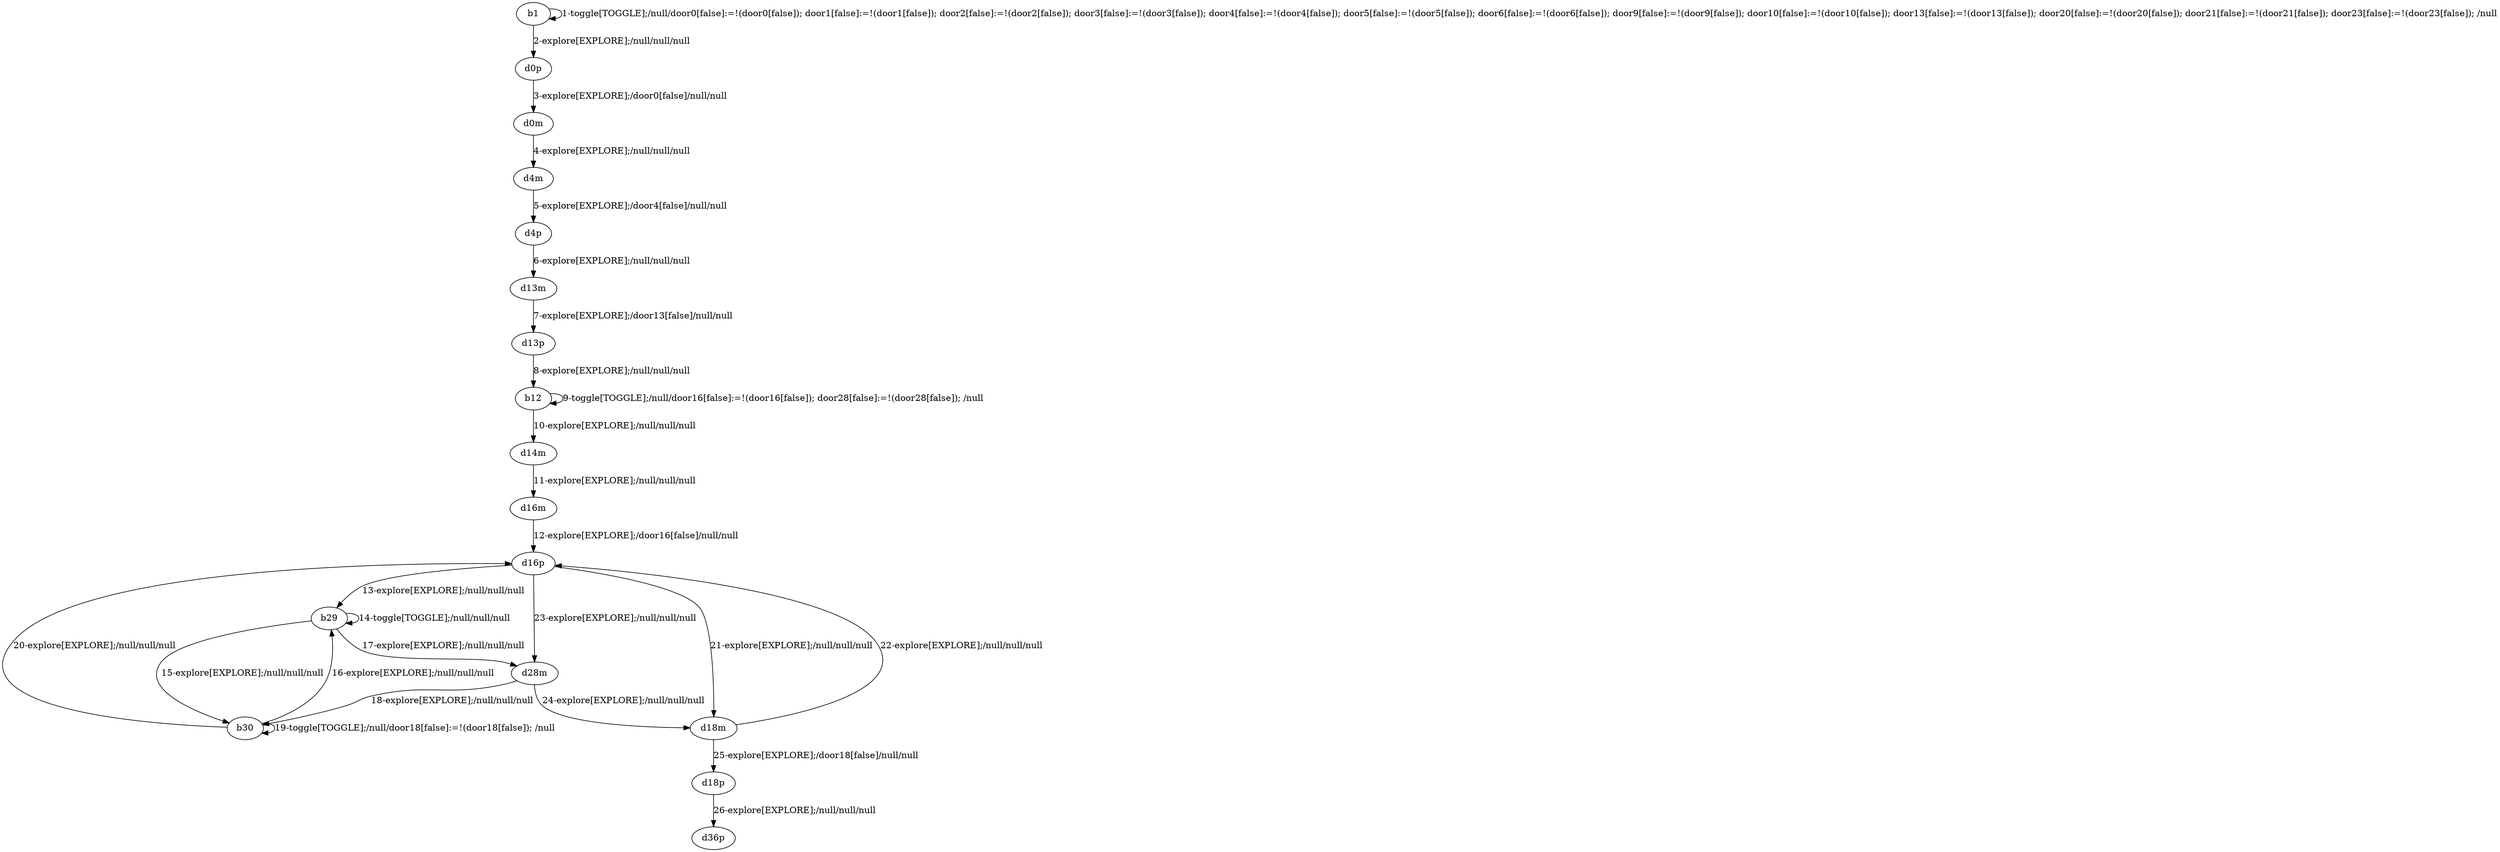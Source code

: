 # Total number of goals covered by this test: 1
# d18m --> d16p

digraph g {
"b1" -> "b1" [label = "1-toggle[TOGGLE];/null/door0[false]:=!(door0[false]); door1[false]:=!(door1[false]); door2[false]:=!(door2[false]); door3[false]:=!(door3[false]); door4[false]:=!(door4[false]); door5[false]:=!(door5[false]); door6[false]:=!(door6[false]); door9[false]:=!(door9[false]); door10[false]:=!(door10[false]); door13[false]:=!(door13[false]); door20[false]:=!(door20[false]); door21[false]:=!(door21[false]); door23[false]:=!(door23[false]); /null"];
"b1" -> "d0p" [label = "2-explore[EXPLORE];/null/null/null"];
"d0p" -> "d0m" [label = "3-explore[EXPLORE];/door0[false]/null/null"];
"d0m" -> "d4m" [label = "4-explore[EXPLORE];/null/null/null"];
"d4m" -> "d4p" [label = "5-explore[EXPLORE];/door4[false]/null/null"];
"d4p" -> "d13m" [label = "6-explore[EXPLORE];/null/null/null"];
"d13m" -> "d13p" [label = "7-explore[EXPLORE];/door13[false]/null/null"];
"d13p" -> "b12" [label = "8-explore[EXPLORE];/null/null/null"];
"b12" -> "b12" [label = "9-toggle[TOGGLE];/null/door16[false]:=!(door16[false]); door28[false]:=!(door28[false]); /null"];
"b12" -> "d14m" [label = "10-explore[EXPLORE];/null/null/null"];
"d14m" -> "d16m" [label = "11-explore[EXPLORE];/null/null/null"];
"d16m" -> "d16p" [label = "12-explore[EXPLORE];/door16[false]/null/null"];
"d16p" -> "b29" [label = "13-explore[EXPLORE];/null/null/null"];
"b29" -> "b29" [label = "14-toggle[TOGGLE];/null/null/null"];
"b29" -> "b30" [label = "15-explore[EXPLORE];/null/null/null"];
"b30" -> "b29" [label = "16-explore[EXPLORE];/null/null/null"];
"b29" -> "d28m" [label = "17-explore[EXPLORE];/null/null/null"];
"d28m" -> "b30" [label = "18-explore[EXPLORE];/null/null/null"];
"b30" -> "b30" [label = "19-toggle[TOGGLE];/null/door18[false]:=!(door18[false]); /null"];
"b30" -> "d16p" [label = "20-explore[EXPLORE];/null/null/null"];
"d16p" -> "d18m" [label = "21-explore[EXPLORE];/null/null/null"];
"d18m" -> "d16p" [label = "22-explore[EXPLORE];/null/null/null"];
"d16p" -> "d28m" [label = "23-explore[EXPLORE];/null/null/null"];
"d28m" -> "d18m" [label = "24-explore[EXPLORE];/null/null/null"];
"d18m" -> "d18p" [label = "25-explore[EXPLORE];/door18[false]/null/null"];
"d18p" -> "d36p" [label = "26-explore[EXPLORE];/null/null/null"];
}